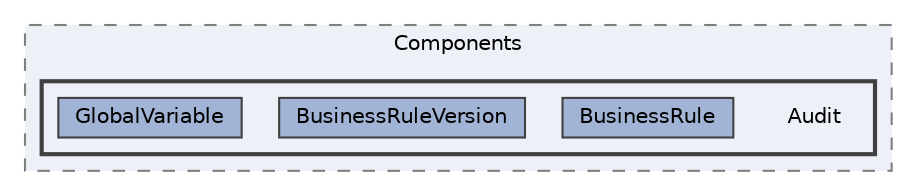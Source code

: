 digraph "Web/Modules/EleWise.ELMA.BusinessRules.Web/Components/Audit"
{
 // LATEX_PDF_SIZE
  bgcolor="transparent";
  edge [fontname=Helvetica,fontsize=10,labelfontname=Helvetica,labelfontsize=10];
  node [fontname=Helvetica,fontsize=10,shape=box,height=0.2,width=0.4];
  compound=true
  subgraph clusterdir_d342b6e4fab5682e5727f5d22fb9b7fc {
    graph [ bgcolor="#edf0f7", pencolor="grey50", label="Components", fontname=Helvetica,fontsize=10 style="filled,dashed", URL="dir_d342b6e4fab5682e5727f5d22fb9b7fc.html",tooltip=""]
  subgraph clusterdir_1d2ecbae34327594147d4d88d6d36d1a {
    graph [ bgcolor="#edf0f7", pencolor="grey25", label="", fontname=Helvetica,fontsize=10 style="filled,bold", URL="dir_1d2ecbae34327594147d4d88d6d36d1a.html",tooltip=""]
    dir_1d2ecbae34327594147d4d88d6d36d1a [shape=plaintext, label="Audit"];
  dir_99ff3c45548ba31e3c2fb72cc7c7cd5a [label="BusinessRule", fillcolor="#a2b4d6", color="grey25", style="filled", URL="dir_99ff3c45548ba31e3c2fb72cc7c7cd5a.html",tooltip=""];
  dir_a1df26078ce741b97675e3a31d47fdf9 [label="BusinessRuleVersion", fillcolor="#a2b4d6", color="grey25", style="filled", URL="dir_a1df26078ce741b97675e3a31d47fdf9.html",tooltip=""];
  dir_4aeb9ee9f2d7743cbc53bd985ce8eabc [label="GlobalVariable", fillcolor="#a2b4d6", color="grey25", style="filled", URL="dir_4aeb9ee9f2d7743cbc53bd985ce8eabc.html",tooltip=""];
  }
  }
}

